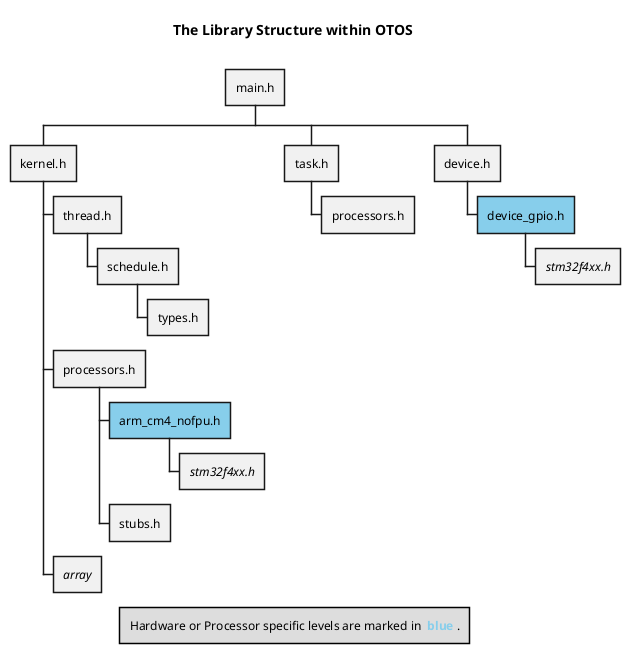 @startwbs WBS_LibStructure
title The Library Structure within **OTOS** \n
legend Hardware or Processor specific levels are marked in **<color #SkyBlue> blue </color>**.

* main.h
** kernel.h
*** thread.h
**** schedule.h
***** types.h
*** processors.h
****[#SkyBlue] arm_cm4_nofpu.h
***** //stm32f4xx.h//
**** stubs.h
*** //array//
** task.h
*** processors.h
** device.h
***[#SkyBlue] device_gpio.h
**** //stm32f4xx.h//

@endwbs